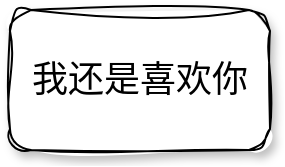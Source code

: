 <mxfile version="24.0.7" type="github">
  <diagram name="第 1 页" id="YbisxHCPoCNqCpzdYJ9j">
    <mxGraphModel dx="1434" dy="738" grid="1" gridSize="10" guides="1" tooltips="1" connect="1" arrows="1" fold="1" page="1" pageScale="1" pageWidth="827" pageHeight="1169" math="0" shadow="0">
      <root>
        <mxCell id="0" />
        <mxCell id="1" parent="0" />
        <mxCell id="Fom2r40ndwGeRzrIbb-l-1" value="&lt;font face=&quot;楷体&quot;&gt;我还是喜欢你&lt;/font&gt;" style="rounded=1;whiteSpace=wrap;html=1;shadow=1;sketch=1;curveFitting=1;jiggle=2;fontSize=18;" vertex="1" parent="1">
          <mxGeometry x="130" y="190" width="130" height="70" as="geometry" />
        </mxCell>
      </root>
    </mxGraphModel>
  </diagram>
</mxfile>
